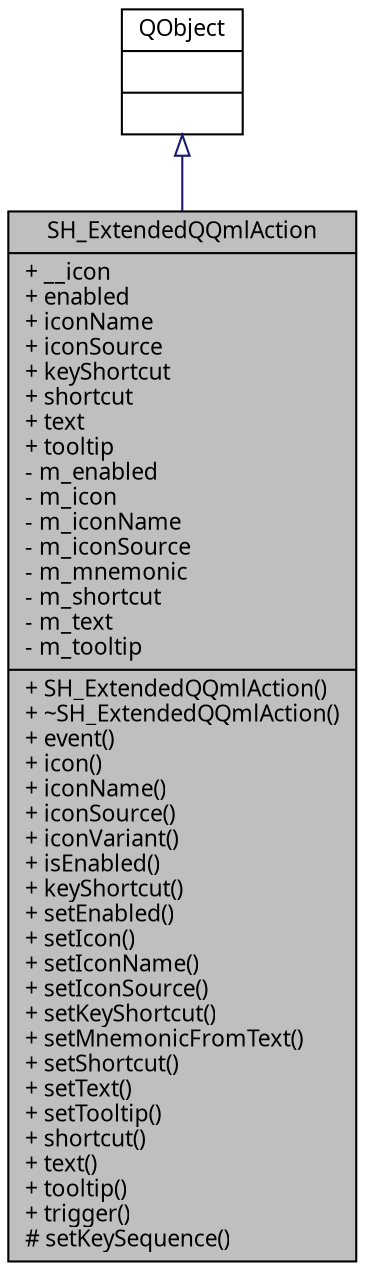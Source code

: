 digraph "SH_ExtendedQQmlAction"
{
 // INTERACTIVE_SVG=YES
  bgcolor="transparent";
  edge [fontname="Verdana",fontsize="11",labelfontname="Verdana",labelfontsize="11"];
  node [fontname="Verdana",fontsize="11",shape=record];
  Node1 [label="{SH_ExtendedQQmlAction\n|+ __icon\l+ enabled\l+ iconName\l+ iconSource\l+ keyShortcut\l+ shortcut\l+ text\l+ tooltip\l- m_enabled\l- m_icon\l- m_iconName\l- m_iconSource\l- m_mnemonic\l- m_shortcut\l- m_text\l- m_tooltip\l|+ SH_ExtendedQQmlAction()\l+ ~SH_ExtendedQQmlAction()\l+ event()\l+ icon()\l+ iconName()\l+ iconSource()\l+ iconVariant()\l+ isEnabled()\l+ keyShortcut()\l+ setEnabled()\l+ setIcon()\l+ setIconName()\l+ setIconSource()\l+ setKeyShortcut()\l+ setMnemonicFromText()\l+ setShortcut()\l+ setText()\l+ setTooltip()\l+ shortcut()\l+ text()\l+ tooltip()\l+ trigger()\l# setKeySequence()\l}",height=0.2,width=0.4,color="black", fillcolor="grey75", style="filled" fontcolor="black"];
  Node2 -> Node1 [dir="back",color="midnightblue",fontsize="11",style="solid",arrowtail="onormal",fontname="Verdana"];
  Node2 [label="{QObject\n||}",height=0.2,width=0.4,color="black",URL="$classQObject.html"];
}
